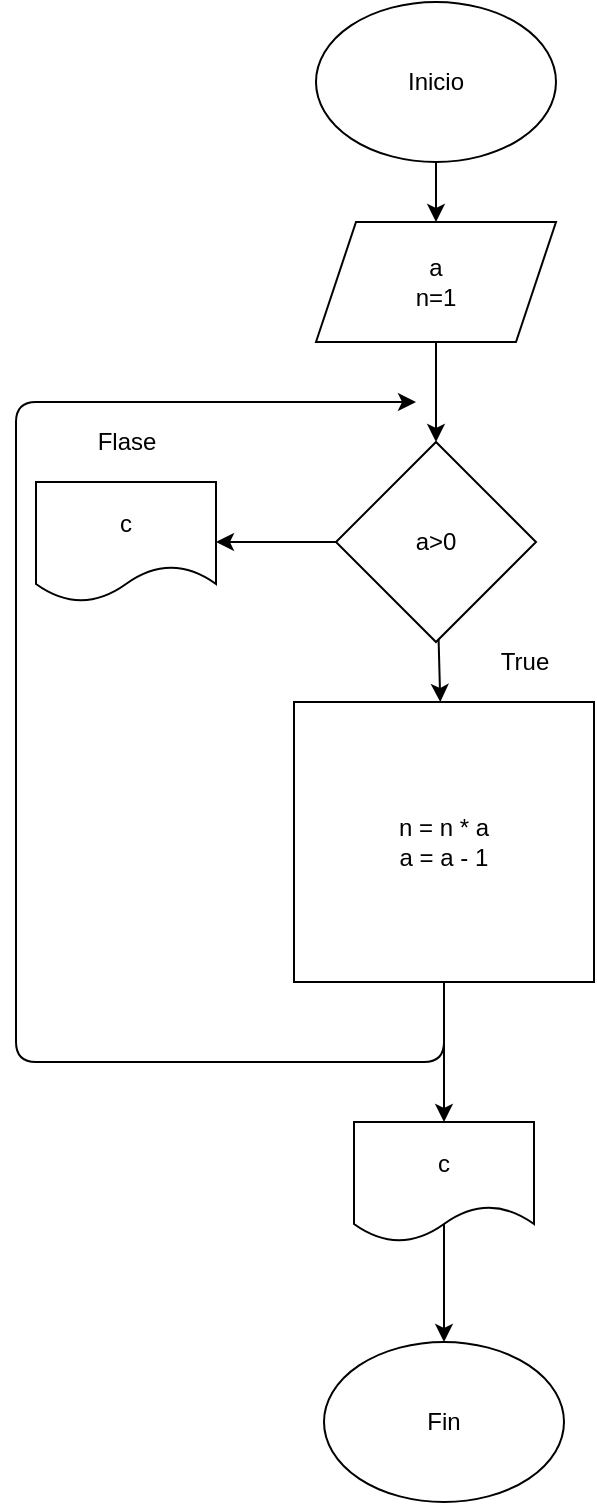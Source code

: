 <mxfile>
    <diagram id="jnnfDkzkjyyhMh3XNmd4" name="Página-1">
        <mxGraphModel dx="1204" dy="800" grid="1" gridSize="10" guides="1" tooltips="1" connect="1" arrows="1" fold="1" page="1" pageScale="1" pageWidth="827" pageHeight="1169" math="0" shadow="0">
            <root>
                <mxCell id="0"/>
                <mxCell id="1" parent="0"/>
                <mxCell id="6" value="" style="edgeStyle=none;html=1;" edge="1" parent="1" source="2" target="5">
                    <mxGeometry relative="1" as="geometry"/>
                </mxCell>
                <mxCell id="2" value="Inicio" style="ellipse;whiteSpace=wrap;html=1;" vertex="1" parent="1">
                    <mxGeometry x="350" y="80" width="120" height="80" as="geometry"/>
                </mxCell>
                <mxCell id="8" value="" style="edgeStyle=none;html=1;" edge="1" parent="1" source="5" target="7">
                    <mxGeometry relative="1" as="geometry"/>
                </mxCell>
                <mxCell id="5" value="a&lt;br&gt;n=1" style="shape=parallelogram;perimeter=parallelogramPerimeter;whiteSpace=wrap;html=1;fixedSize=1;" vertex="1" parent="1">
                    <mxGeometry x="350" y="190" width="120" height="60" as="geometry"/>
                </mxCell>
                <mxCell id="10" value="" style="edgeStyle=none;html=1;" edge="1" parent="1" source="7" target="9">
                    <mxGeometry relative="1" as="geometry"/>
                </mxCell>
                <mxCell id="13" value="" style="edgeStyle=none;html=1;exitX=0.5;exitY=1;exitDx=0;exitDy=0;" edge="1" parent="1" source="9" target="12">
                    <mxGeometry relative="1" as="geometry"/>
                </mxCell>
                <mxCell id="17" style="edgeStyle=none;html=1;entryX=1;entryY=0.5;entryDx=0;entryDy=0;" edge="1" parent="1" source="7" target="16">
                    <mxGeometry relative="1" as="geometry"/>
                </mxCell>
                <mxCell id="7" value="a&amp;gt;0" style="rhombus;whiteSpace=wrap;html=1;" vertex="1" parent="1">
                    <mxGeometry x="360" y="300" width="100" height="100" as="geometry"/>
                </mxCell>
                <mxCell id="18" style="edgeStyle=none;html=1;exitX=0.5;exitY=1;exitDx=0;exitDy=0;" edge="1" parent="1" source="9">
                    <mxGeometry relative="1" as="geometry">
                        <mxPoint x="400" y="280" as="targetPoint"/>
                        <Array as="points">
                            <mxPoint x="414" y="610"/>
                            <mxPoint x="200" y="610"/>
                            <mxPoint x="200" y="280"/>
                        </Array>
                    </mxGeometry>
                </mxCell>
                <mxCell id="9" value="n = n * a&lt;br&gt;a = a - 1" style="whiteSpace=wrap;html=1;" vertex="1" parent="1">
                    <mxGeometry x="339" y="430" width="150" height="140" as="geometry"/>
                </mxCell>
                <mxCell id="24" style="edgeStyle=none;html=1;entryX=0.5;entryY=0;entryDx=0;entryDy=0;exitX=0.5;exitY=0.817;exitDx=0;exitDy=0;exitPerimeter=0;" edge="1" parent="1" source="12" target="23">
                    <mxGeometry relative="1" as="geometry"/>
                </mxCell>
                <mxCell id="12" value="c" style="shape=document;whiteSpace=wrap;html=1;boundedLbl=1;" vertex="1" parent="1">
                    <mxGeometry x="369" y="640" width="90" height="60" as="geometry"/>
                </mxCell>
                <mxCell id="16" value="c" style="shape=document;whiteSpace=wrap;html=1;boundedLbl=1;" vertex="1" parent="1">
                    <mxGeometry x="210" y="320" width="90" height="60" as="geometry"/>
                </mxCell>
                <mxCell id="19" value="True" style="text;html=1;align=center;verticalAlign=middle;resizable=0;points=[];autosize=1;strokeColor=none;fillColor=none;" vertex="1" parent="1">
                    <mxGeometry x="434" y="400" width="40" height="20" as="geometry"/>
                </mxCell>
                <mxCell id="20" value="Flase" style="text;html=1;align=center;verticalAlign=middle;resizable=0;points=[];autosize=1;strokeColor=none;fillColor=none;" vertex="1" parent="1">
                    <mxGeometry x="235" y="290" width="40" height="20" as="geometry"/>
                </mxCell>
                <mxCell id="23" value="Fin" style="ellipse;whiteSpace=wrap;html=1;" vertex="1" parent="1">
                    <mxGeometry x="354" y="750" width="120" height="80" as="geometry"/>
                </mxCell>
            </root>
        </mxGraphModel>
    </diagram>
</mxfile>